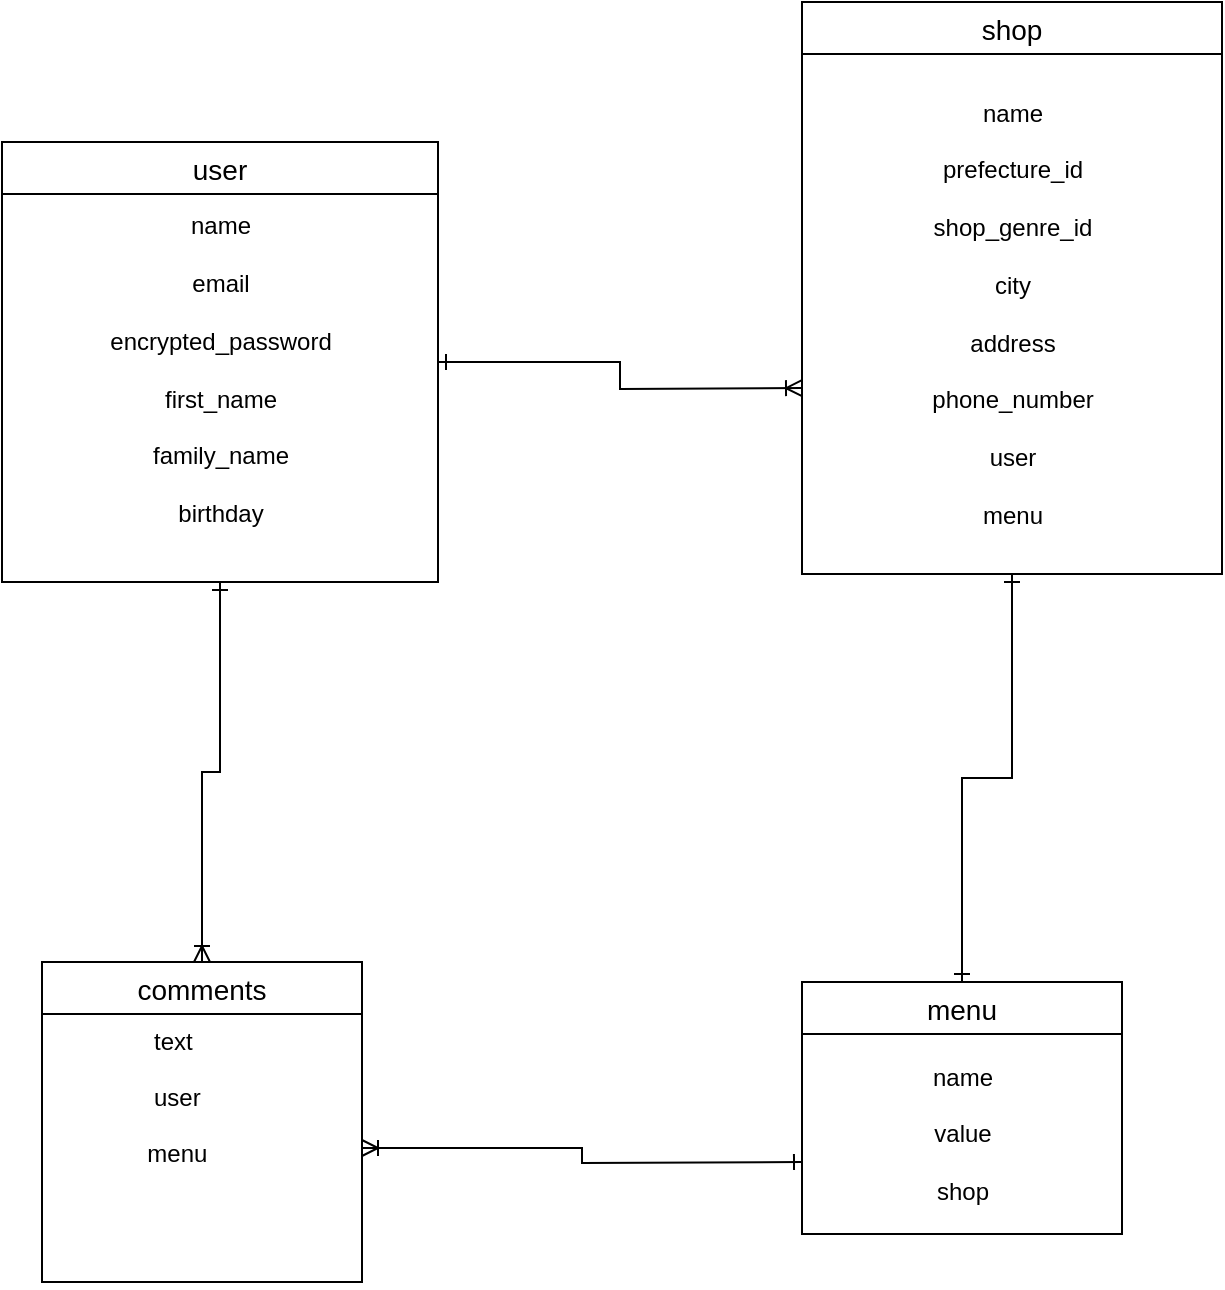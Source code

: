 <mxfile version="13.10.0" type="embed">
    <diagram id="qHRAzXIBfsRkN0XlYLpz" name="ページ1">
        <mxGraphModel dx="369" dy="565" grid="1" gridSize="10" guides="1" tooltips="1" connect="1" arrows="1" fold="1" page="1" pageScale="1" pageWidth="827" pageHeight="1169" math="0" shadow="0">
            <root>
                <mxCell id="0"/>
                <mxCell id="1" parent="0"/>
                <mxCell id="25" style="edgeStyle=orthogonalEdgeStyle;rounded=0;orthogonalLoop=1;jettySize=auto;html=1;entryX=0;entryY=0.127;entryDx=0;entryDy=0;entryPerimeter=0;startArrow=ERone;startFill=0;endArrow=ERoneToMany;endFill=0;" parent="1" source="3" edge="1">
                    <mxGeometry relative="1" as="geometry">
                        <mxPoint x="500" y="313.018" as="targetPoint"/>
                    </mxGeometry>
                </mxCell>
                <mxCell id="28" style="edgeStyle=orthogonalEdgeStyle;rounded=0;orthogonalLoop=1;jettySize=auto;html=1;entryX=0.5;entryY=0;entryDx=0;entryDy=0;startArrow=ERone;startFill=0;endArrow=ERoneToMany;endFill=0;" parent="1" source="3" target="15" edge="1">
                    <mxGeometry relative="1" as="geometry"/>
                </mxCell>
                <mxCell id="3" value="user" style="swimlane;fontStyle=0;childLayout=stackLayout;horizontal=1;startSize=26;horizontalStack=0;resizeParent=1;resizeParentMax=0;resizeLast=0;collapsible=1;marginBottom=0;align=center;fontSize=14;" parent="1" vertex="1">
                    <mxGeometry x="100" y="190" width="218" height="220" as="geometry"/>
                </mxCell>
                <mxCell id="26" style="edgeStyle=orthogonalEdgeStyle;rounded=0;orthogonalLoop=1;jettySize=auto;html=1;entryX=0.5;entryY=0;entryDx=0;entryDy=0;startArrow=ERone;startFill=0;endArrow=ERone;endFill=0;" parent="1" source="7" target="11" edge="1">
                    <mxGeometry relative="1" as="geometry"/>
                </mxCell>
                <mxCell id="7" value="shop" style="swimlane;fontStyle=0;childLayout=stackLayout;horizontal=1;startSize=26;horizontalStack=0;resizeParent=1;resizeParentMax=0;resizeLast=0;collapsible=1;marginBottom=0;align=center;fontSize=14;" parent="1" vertex="1">
                    <mxGeometry x="500" y="120" width="210" height="286" as="geometry"/>
                </mxCell>
                <mxCell id="90" value="&lt;br&gt;&lt;br&gt;name&lt;br&gt;&lt;br&gt;prefecture_id&lt;br&gt;&lt;br&gt;shop_genre_id&lt;br&gt;&lt;br&gt;city&lt;br&gt;&lt;br&gt;address&lt;br&gt;&lt;br&gt;phone_number&lt;br&gt;&lt;br&gt;user&lt;br&gt;&lt;br&gt;menu&lt;br&gt;&lt;br&gt;&lt;br&gt;" style="text;html=1;align=center;verticalAlign=middle;resizable=0;points=[];autosize=1;" parent="7" vertex="1">
                    <mxGeometry y="26" width="210" height="260" as="geometry"/>
                </mxCell>
                <mxCell id="11" value="menu" style="swimlane;fontStyle=0;childLayout=stackLayout;horizontal=1;startSize=26;horizontalStack=0;resizeParent=1;resizeParentMax=0;resizeLast=0;collapsible=1;marginBottom=0;align=center;fontSize=14;" parent="1" vertex="1">
                    <mxGeometry x="500" y="610" width="160" height="126" as="geometry"/>
                </mxCell>
                <mxCell id="91" value="&lt;br&gt;name&lt;br&gt;&lt;br&gt;value&lt;br&gt;&lt;br&gt;shop&lt;br&gt;&lt;br&gt;" style="text;html=1;align=center;verticalAlign=middle;resizable=0;points=[];autosize=1;" parent="11" vertex="1">
                    <mxGeometry y="26" width="160" height="100" as="geometry"/>
                </mxCell>
                <mxCell id="15" value="comments" style="swimlane;fontStyle=0;childLayout=stackLayout;horizontal=1;startSize=26;horizontalStack=0;resizeParent=1;resizeParentMax=0;resizeLast=0;collapsible=1;marginBottom=0;align=center;fontSize=14;" parent="1" vertex="1">
                    <mxGeometry x="120" y="600" width="160" height="160" as="geometry"/>
                </mxCell>
                <mxCell id="14" value="               text&#10;&#10;               user&#10;&#10;              menu&#10;" style="text;strokeColor=none;fillColor=none;spacingLeft=4;spacingRight=4;overflow=hidden;rotatable=0;points=[[0,0.5],[1,0.5]];portConstraint=eastwest;fontSize=12;" parent="15" vertex="1">
                    <mxGeometry y="26" width="160" height="134" as="geometry"/>
                </mxCell>
                <mxCell id="27" style="edgeStyle=orthogonalEdgeStyle;rounded=0;orthogonalLoop=1;jettySize=auto;html=1;startArrow=ERoneToMany;startFill=0;endArrow=ERone;endFill=0;" parent="15" source="14" edge="1">
                    <mxGeometry relative="1" as="geometry">
                        <mxPoint x="380" y="100" as="targetPoint"/>
                    </mxGeometry>
                </mxCell>
                <mxCell id="29" value="name&lt;br&gt;&lt;br&gt;email&lt;br&gt;&lt;br&gt;encrypted_password&lt;br&gt;&lt;br&gt;first_name&lt;br&gt;&lt;br&gt;family_name&lt;br&gt;&lt;br&gt;birthday&lt;br&gt;&lt;br&gt;" style="text;html=1;align=center;verticalAlign=middle;resizable=0;points=[];autosize=1;" parent="1" vertex="1">
                    <mxGeometry x="100" y="231" width="218" height="160" as="geometry"/>
                </mxCell>
            </root>
        </mxGraphModel>
    </diagram>
</mxfile>